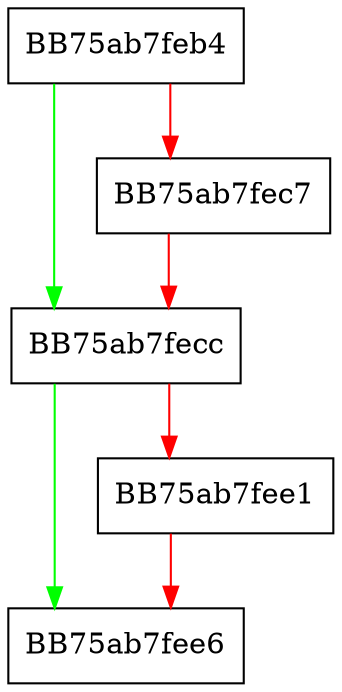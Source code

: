digraph GetTypeAsString {
  node [shape="box"];
  graph [splines=ortho];
  BB75ab7feb4 -> BB75ab7fecc [color="green"];
  BB75ab7feb4 -> BB75ab7fec7 [color="red"];
  BB75ab7fec7 -> BB75ab7fecc [color="red"];
  BB75ab7fecc -> BB75ab7fee6 [color="green"];
  BB75ab7fecc -> BB75ab7fee1 [color="red"];
  BB75ab7fee1 -> BB75ab7fee6 [color="red"];
}